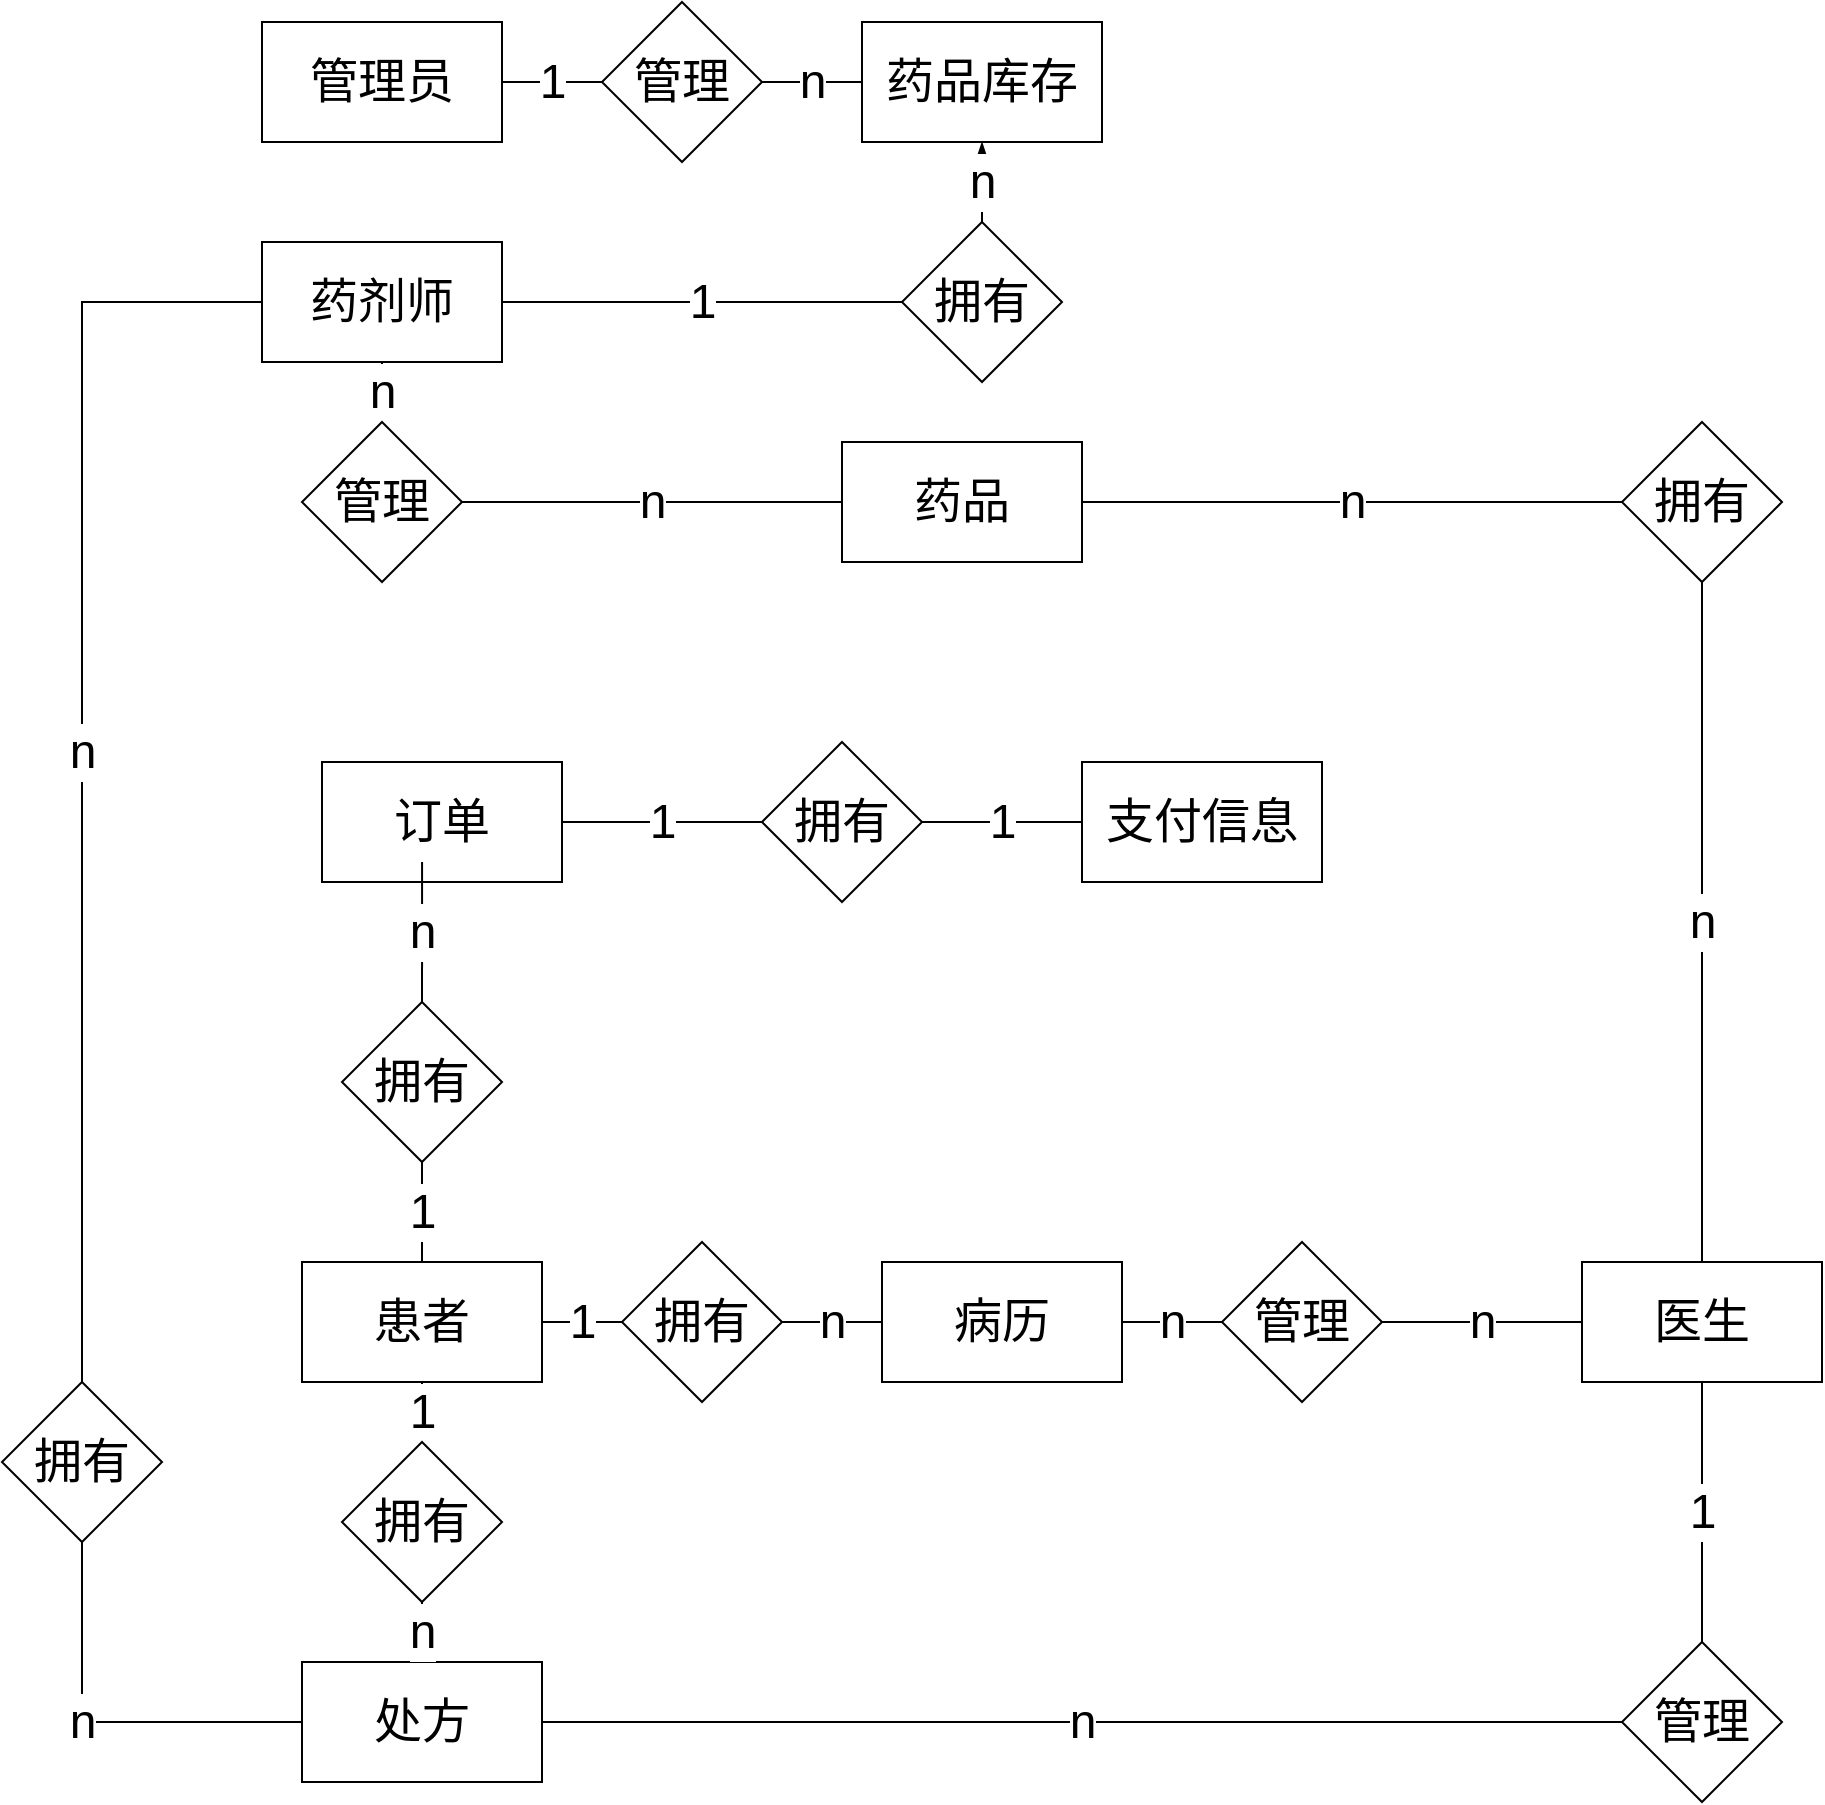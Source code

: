 <mxfile version="17.4.6" type="github" pages="9">
  <diagram id="R2lEEEUBdFMjLlhIrx00" name="Page-1">
    <mxGraphModel dx="2926" dy="1078" grid="1" gridSize="10" guides="1" tooltips="1" connect="1" arrows="1" fold="1" page="1" pageScale="1" pageWidth="850" pageHeight="1100" math="0" shadow="0" extFonts="Permanent Marker^https://fonts.googleapis.com/css?family=Permanent+Marker">
      <root>
        <mxCell id="0" />
        <mxCell id="1" parent="0" />
        <mxCell id="uY7E9bYtpIb9jMVkBMFC-43" value="1" style="edgeStyle=none;rounded=0;orthogonalLoop=1;jettySize=auto;html=1;endArrow=none;endFill=0;fontSize=24;" parent="1" source="uY7E9bYtpIb9jMVkBMFC-13" target="uY7E9bYtpIb9jMVkBMFC-15" edge="1">
          <mxGeometry relative="1" as="geometry" />
        </mxCell>
        <mxCell id="uY7E9bYtpIb9jMVkBMFC-53" value="1" style="edgeStyle=none;rounded=0;orthogonalLoop=1;jettySize=auto;html=1;endArrow=none;endFill=0;fontSize=24;" parent="1" source="uY7E9bYtpIb9jMVkBMFC-13" target="uY7E9bYtpIb9jMVkBMFC-52" edge="1">
          <mxGeometry relative="1" as="geometry" />
        </mxCell>
        <mxCell id="uY7E9bYtpIb9jMVkBMFC-64" value="1" style="edgeStyle=none;rounded=0;orthogonalLoop=1;jettySize=auto;html=1;endArrow=none;endFill=0;fontSize=24;" parent="1" source="uY7E9bYtpIb9jMVkBMFC-13" target="uY7E9bYtpIb9jMVkBMFC-63" edge="1">
          <mxGeometry relative="1" as="geometry" />
        </mxCell>
        <mxCell id="uY7E9bYtpIb9jMVkBMFC-13" value="患者" style="rounded=0;whiteSpace=wrap;html=1;fontSize=24;" parent="1" vertex="1">
          <mxGeometry x="140" y="660" width="120" height="60" as="geometry" />
        </mxCell>
        <mxCell id="uY7E9bYtpIb9jMVkBMFC-46" value="n" style="edgeStyle=none;rounded=0;orthogonalLoop=1;jettySize=auto;html=1;endArrow=none;endFill=0;fontSize=24;" parent="1" source="uY7E9bYtpIb9jMVkBMFC-14" target="uY7E9bYtpIb9jMVkBMFC-18" edge="1">
          <mxGeometry relative="1" as="geometry" />
        </mxCell>
        <mxCell id="uY7E9bYtpIb9jMVkBMFC-14" value="管理" style="rhombus;whiteSpace=wrap;html=1;fontSize=24;" parent="1" vertex="1">
          <mxGeometry x="600" y="650" width="80" height="80" as="geometry" />
        </mxCell>
        <mxCell id="uY7E9bYtpIb9jMVkBMFC-44" value="n" style="edgeStyle=none;rounded=0;orthogonalLoop=1;jettySize=auto;html=1;endArrow=none;endFill=0;fontSize=24;" parent="1" source="uY7E9bYtpIb9jMVkBMFC-15" target="uY7E9bYtpIb9jMVkBMFC-18" edge="1">
          <mxGeometry relative="1" as="geometry" />
        </mxCell>
        <mxCell id="uY7E9bYtpIb9jMVkBMFC-15" value="拥有" style="rhombus;whiteSpace=wrap;html=1;fontSize=24;" parent="1" vertex="1">
          <mxGeometry x="300" y="650" width="80" height="80" as="geometry" />
        </mxCell>
        <mxCell id="uY7E9bYtpIb9jMVkBMFC-45" value="n" style="edgeStyle=none;rounded=0;orthogonalLoop=1;jettySize=auto;html=1;endArrow=none;endFill=0;fontSize=24;" parent="1" source="uY7E9bYtpIb9jMVkBMFC-16" target="uY7E9bYtpIb9jMVkBMFC-14" edge="1">
          <mxGeometry relative="1" as="geometry" />
        </mxCell>
        <mxCell id="uY7E9bYtpIb9jMVkBMFC-50" value="1" style="edgeStyle=none;rounded=0;orthogonalLoop=1;jettySize=auto;html=1;endArrow=none;endFill=0;fontSize=24;" parent="1" source="uY7E9bYtpIb9jMVkBMFC-16" target="uY7E9bYtpIb9jMVkBMFC-49" edge="1">
          <mxGeometry relative="1" as="geometry" />
        </mxCell>
        <mxCell id="uY7E9bYtpIb9jMVkBMFC-69" value="n" style="edgeStyle=none;rounded=0;orthogonalLoop=1;jettySize=auto;html=1;endArrow=none;endFill=0;fontSize=24;" parent="1" source="uY7E9bYtpIb9jMVkBMFC-16" target="uY7E9bYtpIb9jMVkBMFC-37" edge="1">
          <mxGeometry relative="1" as="geometry">
            <mxPoint x="840" y="330" as="targetPoint" />
          </mxGeometry>
        </mxCell>
        <mxCell id="uY7E9bYtpIb9jMVkBMFC-16" value="医生" style="rounded=0;whiteSpace=wrap;html=1;fontSize=24;" parent="1" vertex="1">
          <mxGeometry x="780" y="660" width="120" height="60" as="geometry" />
        </mxCell>
        <mxCell id="uY7E9bYtpIb9jMVkBMFC-35" value="1" style="rounded=0;orthogonalLoop=1;jettySize=auto;html=1;endArrow=none;endFill=0;fontSize=24;" parent="1" source="uY7E9bYtpIb9jMVkBMFC-17" target="uY7E9bYtpIb9jMVkBMFC-34" edge="1">
          <mxGeometry relative="1" as="geometry" />
        </mxCell>
        <mxCell id="uY7E9bYtpIb9jMVkBMFC-41" style="edgeStyle=none;rounded=0;orthogonalLoop=1;jettySize=auto;html=1;endArrow=classicThin;endFill=1;fontSize=24;" parent="1" source="uY7E9bYtpIb9jMVkBMFC-17" edge="1">
          <mxGeometry relative="1" as="geometry">
            <mxPoint x="180" y="210.0" as="targetPoint" />
          </mxGeometry>
        </mxCell>
        <mxCell id="uY7E9bYtpIb9jMVkBMFC-62" value="n" style="edgeStyle=none;rounded=0;orthogonalLoop=1;jettySize=auto;html=1;endArrow=none;endFill=0;fontSize=24;" parent="1" source="uY7E9bYtpIb9jMVkBMFC-17" target="uY7E9bYtpIb9jMVkBMFC-58" edge="1">
          <mxGeometry relative="1" as="geometry">
            <Array as="points">
              <mxPoint x="30" y="180" />
            </Array>
          </mxGeometry>
        </mxCell>
        <mxCell id="uY7E9bYtpIb9jMVkBMFC-70" value="n" style="edgeStyle=none;rounded=0;orthogonalLoop=1;jettySize=auto;html=1;entryX=0.5;entryY=0;entryDx=0;entryDy=0;endArrow=classicThin;endFill=1;fontSize=24;" parent="1" source="uY7E9bYtpIb9jMVkBMFC-17" target="uY7E9bYtpIb9jMVkBMFC-40" edge="1">
          <mxGeometry relative="1" as="geometry" />
        </mxCell>
        <mxCell id="uY7E9bYtpIb9jMVkBMFC-17" value="药剂师" style="rounded=0;whiteSpace=wrap;html=1;fontSize=24;" parent="1" vertex="1">
          <mxGeometry x="120" y="150" width="120" height="60" as="geometry" />
        </mxCell>
        <mxCell id="uY7E9bYtpIb9jMVkBMFC-18" value="病历" style="rounded=0;whiteSpace=wrap;html=1;fontSize=24;" parent="1" vertex="1">
          <mxGeometry x="430" y="660" width="120" height="60" as="geometry" />
        </mxCell>
        <mxCell id="uY7E9bYtpIb9jMVkBMFC-31" value="1" style="rounded=0;orthogonalLoop=1;jettySize=auto;html=1;endArrow=none;endFill=0;fontSize=24;" parent="1" source="uY7E9bYtpIb9jMVkBMFC-19" target="uY7E9bYtpIb9jMVkBMFC-28" edge="1">
          <mxGeometry relative="1" as="geometry" />
        </mxCell>
        <mxCell id="uY7E9bYtpIb9jMVkBMFC-19" value="管理员" style="rounded=0;whiteSpace=wrap;html=1;fontSize=24;" parent="1" vertex="1">
          <mxGeometry x="120" y="40" width="120" height="60" as="geometry" />
        </mxCell>
        <mxCell id="uY7E9bYtpIb9jMVkBMFC-21" value="药品库存" style="rounded=0;whiteSpace=wrap;html=1;fontSize=24;" parent="1" vertex="1">
          <mxGeometry x="420" y="40" width="120" height="60" as="geometry" />
        </mxCell>
        <mxCell id="uY7E9bYtpIb9jMVkBMFC-22" value="药品" style="rounded=0;whiteSpace=wrap;html=1;fontSize=24;" parent="1" vertex="1">
          <mxGeometry x="410" y="250" width="120" height="60" as="geometry" />
        </mxCell>
        <mxCell id="uY7E9bYtpIb9jMVkBMFC-23" value="处方" style="rounded=0;whiteSpace=wrap;html=1;fontSize=24;" parent="1" vertex="1">
          <mxGeometry x="140" y="860" width="120" height="60" as="geometry" />
        </mxCell>
        <mxCell id="uY7E9bYtpIb9jMVkBMFC-24" value="支付信息" style="rounded=0;whiteSpace=wrap;html=1;fontSize=24;" parent="1" vertex="1">
          <mxGeometry x="530" y="410" width="120" height="60" as="geometry" />
        </mxCell>
        <mxCell id="uY7E9bYtpIb9jMVkBMFC-67" value="1" style="edgeStyle=none;rounded=0;orthogonalLoop=1;jettySize=auto;html=1;endArrow=none;endFill=0;fontSize=24;" parent="1" source="uY7E9bYtpIb9jMVkBMFC-25" target="uY7E9bYtpIb9jMVkBMFC-66" edge="1">
          <mxGeometry relative="1" as="geometry" />
        </mxCell>
        <mxCell id="uY7E9bYtpIb9jMVkBMFC-25" value="订单" style="rounded=0;whiteSpace=wrap;html=1;fontSize=24;" parent="1" vertex="1">
          <mxGeometry x="150" y="410" width="120" height="60" as="geometry" />
        </mxCell>
        <mxCell id="uY7E9bYtpIb9jMVkBMFC-33" value="n" style="edgeStyle=none;rounded=0;orthogonalLoop=1;jettySize=auto;html=1;endArrow=none;endFill=0;fontSize=24;" parent="1" source="uY7E9bYtpIb9jMVkBMFC-28" target="uY7E9bYtpIb9jMVkBMFC-21" edge="1">
          <mxGeometry relative="1" as="geometry" />
        </mxCell>
        <mxCell id="uY7E9bYtpIb9jMVkBMFC-28" value="管理" style="rhombus;whiteSpace=wrap;html=1;fontSize=24;" parent="1" vertex="1">
          <mxGeometry x="290" y="30" width="80" height="80" as="geometry" />
        </mxCell>
        <mxCell id="uY7E9bYtpIb9jMVkBMFC-36" value="n" style="edgeStyle=none;rounded=0;orthogonalLoop=1;jettySize=auto;html=1;endArrow=classicThin;endFill=1;fontSize=24;" parent="1" source="uY7E9bYtpIb9jMVkBMFC-34" target="uY7E9bYtpIb9jMVkBMFC-21" edge="1">
          <mxGeometry relative="1" as="geometry" />
        </mxCell>
        <mxCell id="uY7E9bYtpIb9jMVkBMFC-34" value="拥有" style="rhombus;whiteSpace=wrap;html=1;fontSize=24;" parent="1" vertex="1">
          <mxGeometry x="440" y="140" width="80" height="80" as="geometry" />
        </mxCell>
        <mxCell id="uY7E9bYtpIb9jMVkBMFC-38" value="n" style="edgeStyle=none;rounded=0;orthogonalLoop=1;jettySize=auto;html=1;endArrow=none;endFill=0;fontSize=24;" parent="1" source="uY7E9bYtpIb9jMVkBMFC-37" target="uY7E9bYtpIb9jMVkBMFC-22" edge="1">
          <mxGeometry relative="1" as="geometry" />
        </mxCell>
        <mxCell id="uY7E9bYtpIb9jMVkBMFC-37" value="拥有" style="rhombus;whiteSpace=wrap;html=1;fontSize=24;" parent="1" vertex="1">
          <mxGeometry x="800" y="240" width="80" height="80" as="geometry" />
        </mxCell>
        <mxCell id="uY7E9bYtpIb9jMVkBMFC-42" value="n" style="edgeStyle=none;rounded=0;orthogonalLoop=1;jettySize=auto;html=1;endArrow=none;endFill=0;fontSize=24;" parent="1" source="uY7E9bYtpIb9jMVkBMFC-40" target="uY7E9bYtpIb9jMVkBMFC-22" edge="1">
          <mxGeometry relative="1" as="geometry" />
        </mxCell>
        <mxCell id="uY7E9bYtpIb9jMVkBMFC-40" value="管理" style="rhombus;whiteSpace=wrap;html=1;fontSize=24;" parent="1" vertex="1">
          <mxGeometry x="140" y="240" width="80" height="80" as="geometry" />
        </mxCell>
        <mxCell id="uY7E9bYtpIb9jMVkBMFC-51" value="n" style="edgeStyle=none;rounded=0;orthogonalLoop=1;jettySize=auto;html=1;endArrow=none;endFill=0;fontSize=24;" parent="1" source="uY7E9bYtpIb9jMVkBMFC-49" target="uY7E9bYtpIb9jMVkBMFC-23" edge="1">
          <mxGeometry relative="1" as="geometry" />
        </mxCell>
        <mxCell id="uY7E9bYtpIb9jMVkBMFC-49" value="管理" style="rhombus;whiteSpace=wrap;html=1;fontSize=24;" parent="1" vertex="1">
          <mxGeometry x="800" y="850" width="80" height="80" as="geometry" />
        </mxCell>
        <mxCell id="uY7E9bYtpIb9jMVkBMFC-54" value="n" style="edgeStyle=none;rounded=0;orthogonalLoop=1;jettySize=auto;html=1;endArrow=none;endFill=0;fontSize=24;" parent="1" source="uY7E9bYtpIb9jMVkBMFC-52" target="uY7E9bYtpIb9jMVkBMFC-23" edge="1">
          <mxGeometry relative="1" as="geometry" />
        </mxCell>
        <mxCell id="uY7E9bYtpIb9jMVkBMFC-52" value="拥有" style="rhombus;whiteSpace=wrap;html=1;fontSize=24;" parent="1" vertex="1">
          <mxGeometry x="160" y="750" width="80" height="80" as="geometry" />
        </mxCell>
        <mxCell id="uY7E9bYtpIb9jMVkBMFC-60" value="n" style="edgeStyle=none;rounded=0;orthogonalLoop=1;jettySize=auto;html=1;endArrow=none;endFill=0;fontSize=24;" parent="1" target="uY7E9bYtpIb9jMVkBMFC-23" edge="1">
          <mxGeometry relative="1" as="geometry">
            <mxPoint x="30" y="780" as="sourcePoint" />
            <Array as="points">
              <mxPoint x="30" y="890" />
            </Array>
          </mxGeometry>
        </mxCell>
        <mxCell id="uY7E9bYtpIb9jMVkBMFC-58" value="拥有" style="rhombus;whiteSpace=wrap;html=1;fontSize=24;" parent="1" vertex="1">
          <mxGeometry x="-10" y="720" width="80" height="80" as="geometry" />
        </mxCell>
        <mxCell id="uY7E9bYtpIb9jMVkBMFC-65" value="n" style="edgeStyle=none;rounded=0;orthogonalLoop=1;jettySize=auto;html=1;entryX=0.417;entryY=0.833;entryDx=0;entryDy=0;entryPerimeter=0;endArrow=none;endFill=0;fontSize=24;" parent="1" source="uY7E9bYtpIb9jMVkBMFC-63" target="uY7E9bYtpIb9jMVkBMFC-25" edge="1">
          <mxGeometry relative="1" as="geometry" />
        </mxCell>
        <mxCell id="uY7E9bYtpIb9jMVkBMFC-63" value="拥有" style="rhombus;whiteSpace=wrap;html=1;fontSize=24;" parent="1" vertex="1">
          <mxGeometry x="160" y="530" width="80" height="80" as="geometry" />
        </mxCell>
        <mxCell id="uY7E9bYtpIb9jMVkBMFC-68" value="1" style="edgeStyle=none;rounded=0;orthogonalLoop=1;jettySize=auto;html=1;entryX=0;entryY=0.5;entryDx=0;entryDy=0;endArrow=none;endFill=0;fontSize=24;" parent="1" source="uY7E9bYtpIb9jMVkBMFC-66" target="uY7E9bYtpIb9jMVkBMFC-24" edge="1">
          <mxGeometry relative="1" as="geometry" />
        </mxCell>
        <mxCell id="uY7E9bYtpIb9jMVkBMFC-66" value="拥有" style="rhombus;whiteSpace=wrap;html=1;fontSize=24;" parent="1" vertex="1">
          <mxGeometry x="370" y="400" width="80" height="80" as="geometry" />
        </mxCell>
      </root>
    </mxGraphModel>
  </diagram>
  <diagram id="TorP0n3NIhQpavDxAfDY" name="第 2 页">
    <mxGraphModel dx="1038" dy="539" grid="1" gridSize="10" guides="1" tooltips="1" connect="1" arrows="1" fold="1" page="1" pageScale="1" pageWidth="827" pageHeight="1169" math="0" shadow="0">
      <root>
        <mxCell id="0" />
        <mxCell id="1" parent="0" />
        <mxCell id="TuiO1ikeX9fcjSL5zNRr-13" style="orthogonalLoop=1;jettySize=auto;html=1;fontFamily=Helvetica;fontSize=21;fontColor=default;endArrow=none;endFill=0;rounded=0;" parent="1" source="TuiO1ikeX9fcjSL5zNRr-1" target="TuiO1ikeX9fcjSL5zNRr-9" edge="1">
          <mxGeometry relative="1" as="geometry" />
        </mxCell>
        <mxCell id="TuiO1ikeX9fcjSL5zNRr-14" style="orthogonalLoop=1;jettySize=auto;html=1;fontFamily=Helvetica;fontSize=21;fontColor=default;endArrow=none;endFill=0;rounded=0;" parent="1" source="TuiO1ikeX9fcjSL5zNRr-1" target="TuiO1ikeX9fcjSL5zNRr-8" edge="1">
          <mxGeometry relative="1" as="geometry" />
        </mxCell>
        <mxCell id="TuiO1ikeX9fcjSL5zNRr-15" style="orthogonalLoop=1;jettySize=auto;html=1;fontFamily=Helvetica;fontSize=21;fontColor=default;endArrow=none;endFill=0;rounded=0;" parent="1" target="TuiO1ikeX9fcjSL5zNRr-7" edge="1" source="TuiO1ikeX9fcjSL5zNRr-1">
          <mxGeometry relative="1" as="geometry">
            <mxPoint x="510" y="350" as="sourcePoint" />
          </mxGeometry>
        </mxCell>
        <mxCell id="TuiO1ikeX9fcjSL5zNRr-16" style="orthogonalLoop=1;jettySize=auto;html=1;fontFamily=Helvetica;fontSize=21;fontColor=default;endArrow=none;endFill=0;rounded=0;" parent="1" source="TuiO1ikeX9fcjSL5zNRr-1" target="TuiO1ikeX9fcjSL5zNRr-6" edge="1">
          <mxGeometry relative="1" as="geometry" />
        </mxCell>
        <mxCell id="TuiO1ikeX9fcjSL5zNRr-17" style="orthogonalLoop=1;jettySize=auto;html=1;fontFamily=Helvetica;fontSize=21;fontColor=default;endArrow=none;endFill=0;rounded=0;" parent="1" source="TuiO1ikeX9fcjSL5zNRr-1" target="TuiO1ikeX9fcjSL5zNRr-5" edge="1">
          <mxGeometry relative="1" as="geometry" />
        </mxCell>
        <mxCell id="TuiO1ikeX9fcjSL5zNRr-18" style="orthogonalLoop=1;jettySize=auto;html=1;fontFamily=Helvetica;fontSize=21;fontColor=default;endArrow=none;endFill=0;rounded=0;" parent="1" source="TuiO1ikeX9fcjSL5zNRr-1" target="TuiO1ikeX9fcjSL5zNRr-4" edge="1">
          <mxGeometry relative="1" as="geometry" />
        </mxCell>
        <mxCell id="TuiO1ikeX9fcjSL5zNRr-19" style="orthogonalLoop=1;jettySize=auto;html=1;fontFamily=Helvetica;fontSize=21;fontColor=default;endArrow=none;endFill=0;rounded=0;" parent="1" source="TuiO1ikeX9fcjSL5zNRr-1" target="TuiO1ikeX9fcjSL5zNRr-2" edge="1">
          <mxGeometry relative="1" as="geometry" />
        </mxCell>
        <mxCell id="TuiO1ikeX9fcjSL5zNRr-20" style="orthogonalLoop=1;jettySize=auto;html=1;fontFamily=Helvetica;fontSize=21;fontColor=default;endArrow=none;endFill=0;rounded=0;" parent="1" source="TuiO1ikeX9fcjSL5zNRr-1" target="TuiO1ikeX9fcjSL5zNRr-3" edge="1">
          <mxGeometry relative="1" as="geometry" />
        </mxCell>
        <mxCell id="TuiO1ikeX9fcjSL5zNRr-1" value="患者" style="rounded=1;whiteSpace=wrap;html=1;fontSize=21;labelBackgroundColor=default;endArrow=none;endFill=0;" parent="1" vertex="1">
          <mxGeometry x="360" y="220" width="170" height="100" as="geometry" />
        </mxCell>
        <mxCell id="TuiO1ikeX9fcjSL5zNRr-2" value="&lt;font style=&quot;font-size: 21px;&quot;&gt;id&lt;/font&gt;" style="ellipse;whiteSpace=wrap;html=1;fontSize=21;labelBackgroundColor=default;endArrow=none;rounded=1;endFill=0;" parent="1" vertex="1">
          <mxGeometry x="350" y="70" width="120" height="80" as="geometry" />
        </mxCell>
        <mxCell id="TuiO1ikeX9fcjSL5zNRr-3" value="姓名" style="ellipse;whiteSpace=wrap;html=1;fontSize=21;labelBackgroundColor=default;endArrow=none;rounded=1;endFill=0;" parent="1" vertex="1">
          <mxGeometry x="210" y="110" width="120" height="80" as="geometry" />
        </mxCell>
        <mxCell id="TuiO1ikeX9fcjSL5zNRr-4" value="生日" style="ellipse;whiteSpace=wrap;html=1;fontSize=21;labelBackgroundColor=default;endArrow=none;rounded=1;endFill=0;" parent="1" vertex="1">
          <mxGeometry x="160" y="210" width="120" height="80" as="geometry" />
        </mxCell>
        <mxCell id="TuiO1ikeX9fcjSL5zNRr-5" value="身份证号" style="ellipse;whiteSpace=wrap;html=1;fontSize=21;labelBackgroundColor=default;endArrow=none;rounded=1;endFill=0;" parent="1" vertex="1">
          <mxGeometry x="180" y="310" width="120" height="80" as="geometry" />
        </mxCell>
        <mxCell id="TuiO1ikeX9fcjSL5zNRr-6" value="职业" style="ellipse;whiteSpace=wrap;html=1;fontSize=21;labelBackgroundColor=default;endArrow=none;rounded=1;endFill=0;" parent="1" vertex="1">
          <mxGeometry x="310" y="380" width="120" height="80" as="geometry" />
        </mxCell>
        <mxCell id="TuiO1ikeX9fcjSL5zNRr-7" value="电话" style="ellipse;whiteSpace=wrap;html=1;fontSize=21;labelBackgroundColor=default;endArrow=none;rounded=1;endFill=0;" parent="1" vertex="1">
          <mxGeometry x="490" y="370" width="120" height="80" as="geometry" />
        </mxCell>
        <mxCell id="TuiO1ikeX9fcjSL5zNRr-8" value="性别" style="ellipse;whiteSpace=wrap;html=1;fontSize=21;labelBackgroundColor=default;endArrow=none;rounded=1;endFill=0;" parent="1" vertex="1">
          <mxGeometry x="580" y="270" width="120" height="80" as="geometry" />
        </mxCell>
        <mxCell id="TuiO1ikeX9fcjSL5zNRr-9" value="年龄" style="ellipse;whiteSpace=wrap;html=1;fontSize=21;" parent="1" vertex="1">
          <mxGeometry x="580" y="160" width="120" height="80" as="geometry" />
        </mxCell>
        <mxCell id="TuiO1ikeX9fcjSL5zNRr-10" value="工作单位" style="ellipse;whiteSpace=wrap;html=1;fontSize=21;labelBackgroundColor=default;endArrow=none;rounded=1;endFill=0;" parent="1" vertex="1">
          <mxGeometry x="480" y="70" width="120" height="80" as="geometry" />
        </mxCell>
        <mxCell id="5BvkhjFjZKXJKKaeE2xH-2" style="orthogonalLoop=1;jettySize=auto;html=1;fontFamily=Helvetica;fontSize=21;fontColor=default;endArrow=none;endFill=0;rounded=0;" parent="1" source="TuiO1ikeX9fcjSL5zNRr-1" target="TuiO1ikeX9fcjSL5zNRr-10" edge="1">
          <mxGeometry relative="1" as="geometry">
            <mxPoint x="420" y="260" as="sourcePoint" />
            <mxPoint x="364" y="160" as="targetPoint" />
          </mxGeometry>
        </mxCell>
      </root>
    </mxGraphModel>
  </diagram>
  <diagram id="hadG1VR05ZEIkQp3sjcM" name="第 3 页">
    <mxGraphModel dx="1038" dy="539" grid="1" gridSize="10" guides="1" tooltips="1" connect="1" arrows="1" fold="1" page="1" pageScale="1" pageWidth="827" pageHeight="1169" math="0" shadow="0">
      <root>
        <mxCell id="0" />
        <mxCell id="1" parent="0" />
        <mxCell id="MOh-h57dz2v4LBhrLHe_-13" style="rounded=0;orthogonalLoop=1;jettySize=auto;html=1;fontFamily=Helvetica;fontSize=21;fontColor=default;endArrow=none;endFill=0;" parent="1" source="MOh-h57dz2v4LBhrLHe_-1" target="MOh-h57dz2v4LBhrLHe_-10" edge="1">
          <mxGeometry relative="1" as="geometry" />
        </mxCell>
        <mxCell id="MOh-h57dz2v4LBhrLHe_-14" style="rounded=0;orthogonalLoop=1;jettySize=auto;html=1;fontFamily=Helvetica;fontSize=21;fontColor=default;endArrow=none;endFill=0;" parent="1" source="MOh-h57dz2v4LBhrLHe_-1" target="MOh-h57dz2v4LBhrLHe_-9" edge="1">
          <mxGeometry relative="1" as="geometry" />
        </mxCell>
        <mxCell id="MOh-h57dz2v4LBhrLHe_-15" style="rounded=0;orthogonalLoop=1;jettySize=auto;html=1;fontFamily=Helvetica;fontSize=21;fontColor=default;endArrow=none;endFill=0;" parent="1" source="MOh-h57dz2v4LBhrLHe_-1" target="MOh-h57dz2v4LBhrLHe_-8" edge="1">
          <mxGeometry relative="1" as="geometry" />
        </mxCell>
        <mxCell id="MOh-h57dz2v4LBhrLHe_-16" style="rounded=0;orthogonalLoop=1;jettySize=auto;html=1;fontFamily=Helvetica;fontSize=21;fontColor=default;endArrow=none;endFill=0;" parent="1" source="MOh-h57dz2v4LBhrLHe_-1" target="MOh-h57dz2v4LBhrLHe_-7" edge="1">
          <mxGeometry relative="1" as="geometry" />
        </mxCell>
        <mxCell id="MOh-h57dz2v4LBhrLHe_-17" style="rounded=0;orthogonalLoop=1;jettySize=auto;html=1;fontFamily=Helvetica;fontSize=21;fontColor=default;endArrow=none;endFill=0;" parent="1" source="MOh-h57dz2v4LBhrLHe_-1" target="MOh-h57dz2v4LBhrLHe_-6" edge="1">
          <mxGeometry relative="1" as="geometry" />
        </mxCell>
        <mxCell id="MOh-h57dz2v4LBhrLHe_-18" style="rounded=0;orthogonalLoop=1;jettySize=auto;html=1;fontFamily=Helvetica;fontSize=21;fontColor=default;endArrow=none;endFill=0;" parent="1" source="MOh-h57dz2v4LBhrLHe_-1" target="MOh-h57dz2v4LBhrLHe_-5" edge="1">
          <mxGeometry relative="1" as="geometry" />
        </mxCell>
        <mxCell id="MOh-h57dz2v4LBhrLHe_-19" style="rounded=0;orthogonalLoop=1;jettySize=auto;html=1;fontFamily=Helvetica;fontSize=21;fontColor=default;endArrow=none;endFill=0;" parent="1" source="MOh-h57dz2v4LBhrLHe_-1" target="MOh-h57dz2v4LBhrLHe_-4" edge="1">
          <mxGeometry relative="1" as="geometry" />
        </mxCell>
        <mxCell id="MOh-h57dz2v4LBhrLHe_-20" style="rounded=0;orthogonalLoop=1;jettySize=auto;html=1;fontFamily=Helvetica;fontSize=21;fontColor=default;endArrow=none;endFill=0;" parent="1" source="MOh-h57dz2v4LBhrLHe_-1" target="MOh-h57dz2v4LBhrLHe_-3" edge="1">
          <mxGeometry relative="1" as="geometry" />
        </mxCell>
        <mxCell id="MOh-h57dz2v4LBhrLHe_-21" style="rounded=0;orthogonalLoop=1;jettySize=auto;html=1;fontFamily=Helvetica;fontSize=21;fontColor=default;endArrow=none;endFill=0;" parent="1" source="MOh-h57dz2v4LBhrLHe_-1" target="MOh-h57dz2v4LBhrLHe_-2" edge="1">
          <mxGeometry relative="1" as="geometry" />
        </mxCell>
        <mxCell id="MOh-h57dz2v4LBhrLHe_-1" value="医生" style="rounded=0;whiteSpace=wrap;html=1;fontFamily=Helvetica;fontSize=21;fontColor=default;strokeColor=default;fillColor=default;" parent="1" vertex="1">
          <mxGeometry x="370" y="210" width="120" height="60" as="geometry" />
        </mxCell>
        <mxCell id="MOh-h57dz2v4LBhrLHe_-2" value="职位" style="ellipse;whiteSpace=wrap;html=1;fontFamily=Helvetica;fontSize=21;fontColor=default;strokeColor=default;fillColor=default;" parent="1" vertex="1">
          <mxGeometry x="180" y="157" width="120" height="80" as="geometry" />
        </mxCell>
        <mxCell id="MOh-h57dz2v4LBhrLHe_-3" value="性别" style="ellipse;whiteSpace=wrap;html=1;fontFamily=Helvetica;fontSize=21;fontColor=default;strokeColor=default;fillColor=default;" parent="1" vertex="1">
          <mxGeometry x="180" y="256" width="120" height="80" as="geometry" />
        </mxCell>
        <mxCell id="MOh-h57dz2v4LBhrLHe_-4" value="电话" style="ellipse;whiteSpace=wrap;html=1;fontFamily=Helvetica;fontSize=21;fontColor=default;strokeColor=default;fillColor=default;" parent="1" vertex="1">
          <mxGeometry x="430" y="350" width="120" height="80" as="geometry" />
        </mxCell>
        <mxCell id="MOh-h57dz2v4LBhrLHe_-5" value="年龄" style="ellipse;whiteSpace=wrap;html=1;fontFamily=Helvetica;fontSize=21;fontColor=default;strokeColor=default;fillColor=default;" parent="1" vertex="1">
          <mxGeometry x="280" y="336" width="120" height="80" as="geometry" />
        </mxCell>
        <mxCell id="MOh-h57dz2v4LBhrLHe_-6" value="工号" style="ellipse;whiteSpace=wrap;html=1;fontFamily=Helvetica;fontSize=21;fontColor=default;strokeColor=default;fillColor=default;" parent="1" vertex="1">
          <mxGeometry x="560" y="310" width="120" height="80" as="geometry" />
        </mxCell>
        <mxCell id="MOh-h57dz2v4LBhrLHe_-7" value="科室" style="ellipse;whiteSpace=wrap;html=1;fontFamily=Helvetica;fontSize=21;fontColor=default;strokeColor=default;fillColor=default;" parent="1" vertex="1">
          <mxGeometry x="560" y="211" width="120" height="80" as="geometry" />
        </mxCell>
        <mxCell id="MOh-h57dz2v4LBhrLHe_-8" value="生日" style="ellipse;whiteSpace=wrap;html=1;fontFamily=Helvetica;fontSize=21;fontColor=default;strokeColor=default;fillColor=default;" parent="1" vertex="1">
          <mxGeometry x="560" y="110" width="120" height="80" as="geometry" />
        </mxCell>
        <mxCell id="MOh-h57dz2v4LBhrLHe_-9" value="姓名" style="ellipse;whiteSpace=wrap;html=1;fontFamily=Helvetica;fontSize=21;fontColor=default;strokeColor=default;fillColor=default;" parent="1" vertex="1">
          <mxGeometry x="420" y="40" width="120" height="80" as="geometry" />
        </mxCell>
        <mxCell id="MOh-h57dz2v4LBhrLHe_-10" value="id" style="ellipse;whiteSpace=wrap;html=1;fontFamily=Helvetica;fontSize=21;fontColor=default;strokeColor=default;fillColor=default;" parent="1" vertex="1">
          <mxGeometry x="240" y="60" width="120" height="80" as="geometry" />
        </mxCell>
      </root>
    </mxGraphModel>
  </diagram>
  <diagram id="EjU5wLAt_PmvkanEHdvI" name="第 4 页">
    <mxGraphModel dx="1038" dy="1708" grid="1" gridSize="10" guides="1" tooltips="1" connect="1" arrows="1" fold="1" page="1" pageScale="1" pageWidth="827" pageHeight="1169" math="0" shadow="0">
      <root>
        <mxCell id="0" />
        <mxCell id="1" parent="0" />
        <mxCell id="fShTHMHh3q05o33s3Hun-1" value="性别" style="ellipse;whiteSpace=wrap;html=1;fontFamily=Helvetica;fontSize=21;fontColor=default;strokeColor=default;fillColor=default;" parent="1" vertex="1">
          <mxGeometry x="260" y="150" width="120" height="80" as="geometry" />
        </mxCell>
        <mxCell id="xugOmylKjbmE6fKXPhT9-10" style="rounded=0;orthogonalLoop=1;jettySize=auto;html=1;fontFamily=Helvetica;fontSize=21;fontColor=default;endArrow=none;endFill=0;" parent="1" source="fShTHMHh3q05o33s3Hun-2" target="xugOmylKjbmE6fKXPhT9-3" edge="1">
          <mxGeometry relative="1" as="geometry" />
        </mxCell>
        <mxCell id="xugOmylKjbmE6fKXPhT9-11" style="rounded=0;orthogonalLoop=1;jettySize=auto;html=1;fontFamily=Helvetica;fontSize=21;fontColor=default;endArrow=none;endFill=0;" parent="1" source="fShTHMHh3q05o33s3Hun-2" target="xugOmylKjbmE6fKXPhT9-7" edge="1">
          <mxGeometry relative="1" as="geometry" />
        </mxCell>
        <mxCell id="xugOmylKjbmE6fKXPhT9-12" style="rounded=0;orthogonalLoop=1;jettySize=auto;html=1;fontFamily=Helvetica;fontSize=21;fontColor=default;endArrow=none;endFill=0;" parent="1" source="fShTHMHh3q05o33s3Hun-2" target="xugOmylKjbmE6fKXPhT9-9" edge="1">
          <mxGeometry relative="1" as="geometry" />
        </mxCell>
        <mxCell id="xugOmylKjbmE6fKXPhT9-13" style="rounded=0;orthogonalLoop=1;jettySize=auto;html=1;fontFamily=Helvetica;fontSize=21;fontColor=default;endArrow=none;endFill=0;" parent="1" source="fShTHMHh3q05o33s3Hun-2" target="xugOmylKjbmE6fKXPhT9-4" edge="1">
          <mxGeometry relative="1" as="geometry" />
        </mxCell>
        <mxCell id="xugOmylKjbmE6fKXPhT9-14" style="rounded=0;orthogonalLoop=1;jettySize=auto;html=1;fontFamily=Helvetica;fontSize=21;fontColor=default;endArrow=none;endFill=0;" parent="1" source="fShTHMHh3q05o33s3Hun-2" target="xugOmylKjbmE6fKXPhT9-5" edge="1">
          <mxGeometry relative="1" as="geometry" />
        </mxCell>
        <mxCell id="xugOmylKjbmE6fKXPhT9-15" style="rounded=0;orthogonalLoop=1;jettySize=auto;html=1;fontFamily=Helvetica;fontSize=21;fontColor=default;endArrow=none;endFill=0;" parent="1" source="fShTHMHh3q05o33s3Hun-2" target="xugOmylKjbmE6fKXPhT9-6" edge="1">
          <mxGeometry relative="1" as="geometry" />
        </mxCell>
        <mxCell id="xugOmylKjbmE6fKXPhT9-16" style="rounded=0;orthogonalLoop=1;jettySize=auto;html=1;fontFamily=Helvetica;fontSize=21;fontColor=default;endArrow=none;endFill=0;" parent="1" source="fShTHMHh3q05o33s3Hun-2" target="fShTHMHh3q05o33s3Hun-1" edge="1">
          <mxGeometry relative="1" as="geometry" />
        </mxCell>
        <mxCell id="xugOmylKjbmE6fKXPhT9-17" style="rounded=0;orthogonalLoop=1;jettySize=auto;html=1;fontFamily=Helvetica;fontSize=21;fontColor=default;endArrow=none;endFill=0;" parent="1" source="fShTHMHh3q05o33s3Hun-2" target="xugOmylKjbmE6fKXPhT9-1" edge="1">
          <mxGeometry relative="1" as="geometry" />
        </mxCell>
        <mxCell id="xugOmylKjbmE6fKXPhT9-18" style="rounded=0;orthogonalLoop=1;jettySize=auto;html=1;fontFamily=Helvetica;fontSize=21;fontColor=default;endArrow=none;endFill=0;" parent="1" source="fShTHMHh3q05o33s3Hun-2" target="xugOmylKjbmE6fKXPhT9-2" edge="1">
          <mxGeometry relative="1" as="geometry" />
        </mxCell>
        <mxCell id="xugOmylKjbmE6fKXPhT9-19" style="rounded=0;orthogonalLoop=1;jettySize=auto;html=1;fontFamily=Helvetica;fontSize=21;fontColor=default;endArrow=none;endFill=0;" parent="1" source="fShTHMHh3q05o33s3Hun-2" target="xugOmylKjbmE6fKXPhT9-8" edge="1">
          <mxGeometry relative="1" as="geometry" />
        </mxCell>
        <mxCell id="fShTHMHh3q05o33s3Hun-2" value="药剂师" style="rounded=0;whiteSpace=wrap;html=1;fontFamily=Helvetica;fontSize=21;fontColor=default;strokeColor=default;fillColor=default;" parent="1" vertex="1">
          <mxGeometry x="460" y="160" width="150" height="90" as="geometry" />
        </mxCell>
        <mxCell id="xugOmylKjbmE6fKXPhT9-1" value="职位" style="ellipse;whiteSpace=wrap;html=1;fontFamily=Helvetica;fontSize=21;fontColor=default;strokeColor=default;fillColor=default;" parent="1" vertex="1">
          <mxGeometry x="290" y="60" width="120" height="80" as="geometry" />
        </mxCell>
        <mxCell id="xugOmylKjbmE6fKXPhT9-2" value="id" style="ellipse;whiteSpace=wrap;html=1;fontFamily=Helvetica;fontSize=21;fontColor=default;strokeColor=default;fillColor=default;" parent="1" vertex="1">
          <mxGeometry x="390" width="120" height="80" as="geometry" />
        </mxCell>
        <mxCell id="xugOmylKjbmE6fKXPhT9-3" value="生日" style="ellipse;whiteSpace=wrap;html=1;fontFamily=Helvetica;fontSize=21;fontColor=default;strokeColor=default;fillColor=default;" parent="1" vertex="1">
          <mxGeometry x="650" y="55" width="120" height="90" as="geometry" />
        </mxCell>
        <mxCell id="xugOmylKjbmE6fKXPhT9-4" value="工号" style="ellipse;whiteSpace=wrap;html=1;fontFamily=Helvetica;fontSize=21;fontColor=default;strokeColor=default;fillColor=default;" parent="1" vertex="1">
          <mxGeometry x="680" y="170" width="120" height="80" as="geometry" />
        </mxCell>
        <mxCell id="xugOmylKjbmE6fKXPhT9-5" value="年龄" style="ellipse;whiteSpace=wrap;html=1;fontFamily=Helvetica;fontSize=21;fontColor=default;strokeColor=default;fillColor=default;" parent="1" vertex="1">
          <mxGeometry x="414" y="310" width="120" height="80" as="geometry" />
        </mxCell>
        <mxCell id="xugOmylKjbmE6fKXPhT9-6" value="电话" style="ellipse;whiteSpace=wrap;html=1;fontFamily=Helvetica;fontSize=21;fontColor=default;strokeColor=default;fillColor=default;" parent="1" vertex="1">
          <mxGeometry x="294" y="250" width="120" height="80" as="geometry" />
        </mxCell>
        <mxCell id="xugOmylKjbmE6fKXPhT9-7" value="部门" style="ellipse;whiteSpace=wrap;html=1;fontFamily=Helvetica;fontSize=21;fontColor=default;strokeColor=default;fillColor=default;" parent="1" vertex="1">
          <mxGeometry x="660" y="260" width="120" height="80" as="geometry" />
        </mxCell>
        <mxCell id="xugOmylKjbmE6fKXPhT9-8" value="姓名" style="ellipse;whiteSpace=wrap;html=1;fontFamily=Helvetica;fontSize=21;fontColor=default;strokeColor=default;fillColor=default;" parent="1" vertex="1">
          <mxGeometry x="520" y="-10" width="120" height="80" as="geometry" />
        </mxCell>
        <mxCell id="xugOmylKjbmE6fKXPhT9-9" value="药房" style="ellipse;whiteSpace=wrap;html=1;fontFamily=Helvetica;fontSize=21;fontColor=default;strokeColor=default;fillColor=default;" parent="1" vertex="1">
          <mxGeometry x="560" y="320" width="120" height="80" as="geometry" />
        </mxCell>
      </root>
    </mxGraphModel>
  </diagram>
  <diagram id="5AL79XXUuiRDooMFETkq" name="第 5 页">
    <mxGraphModel dx="1038" dy="539" grid="1" gridSize="10" guides="1" tooltips="1" connect="1" arrows="1" fold="1" page="1" pageScale="1" pageWidth="827" pageHeight="1169" math="0" shadow="0">
      <root>
        <mxCell id="0" />
        <mxCell id="1" parent="0" />
        <mxCell id="seS2Xyz4ps5QHjlllG9V-1" value="是否处方" style="ellipse;whiteSpace=wrap;html=1;fontFamily=Helvetica;fontSize=21;fontColor=default;strokeColor=default;fillColor=default;" parent="1" vertex="1">
          <mxGeometry x="250" y="140" width="120" height="80" as="geometry" />
        </mxCell>
        <mxCell id="seS2Xyz4ps5QHjlllG9V-10" style="rounded=0;orthogonalLoop=1;jettySize=auto;html=1;fontFamily=Helvetica;fontSize=21;fontColor=default;endArrow=none;endFill=0;" parent="1" target="seS2Xyz4ps5QHjlllG9V-5" edge="1">
          <mxGeometry relative="1" as="geometry">
            <mxPoint x="470" y="272.5" as="sourcePoint" />
          </mxGeometry>
        </mxCell>
        <mxCell id="seS2Xyz4ps5QHjlllG9V-11" style="rounded=0;orthogonalLoop=1;jettySize=auto;html=1;fontFamily=Helvetica;fontSize=21;fontColor=default;endArrow=none;endFill=0;" parent="1" target="seS2Xyz4ps5QHjlllG9V-6" edge="1">
          <mxGeometry relative="1" as="geometry">
            <mxPoint x="470" y="297.5" as="sourcePoint" />
          </mxGeometry>
        </mxCell>
        <mxCell id="seS2Xyz4ps5QHjlllG9V-12" style="rounded=0;orthogonalLoop=1;jettySize=auto;html=1;fontFamily=Helvetica;fontSize=21;fontColor=default;endArrow=none;endFill=0;" parent="1" source="seS2Xyz4ps5QHjlllG9V-2" target="seS2Xyz4ps5QHjlllG9V-7" edge="1">
          <mxGeometry relative="1" as="geometry" />
        </mxCell>
        <mxCell id="seS2Xyz4ps5QHjlllG9V-13" style="rounded=0;orthogonalLoop=1;jettySize=auto;html=1;fontFamily=Helvetica;fontSize=21;fontColor=default;endArrow=none;endFill=0;" parent="1" source="seS2Xyz4ps5QHjlllG9V-2" target="seS2Xyz4ps5QHjlllG9V-8" edge="1">
          <mxGeometry relative="1" as="geometry" />
        </mxCell>
        <mxCell id="seS2Xyz4ps5QHjlllG9V-14" style="rounded=0;orthogonalLoop=1;jettySize=auto;html=1;fontFamily=Helvetica;fontSize=21;fontColor=default;endArrow=none;endFill=0;" parent="1" source="seS2Xyz4ps5QHjlllG9V-2" target="seS2Xyz4ps5QHjlllG9V-9" edge="1">
          <mxGeometry relative="1" as="geometry" />
        </mxCell>
        <mxCell id="seS2Xyz4ps5QHjlllG9V-15" style="rounded=0;orthogonalLoop=1;jettySize=auto;html=1;fontFamily=Helvetica;fontSize=21;fontColor=default;endArrow=none;endFill=0;" parent="1" source="seS2Xyz4ps5QHjlllG9V-2" target="seS2Xyz4ps5QHjlllG9V-4" edge="1">
          <mxGeometry relative="1" as="geometry" />
        </mxCell>
        <mxCell id="seS2Xyz4ps5QHjlllG9V-16" style="rounded=0;orthogonalLoop=1;jettySize=auto;html=1;fontFamily=Helvetica;fontSize=21;fontColor=default;endArrow=none;endFill=0;" parent="1" source="seS2Xyz4ps5QHjlllG9V-2" target="seS2Xyz4ps5QHjlllG9V-1" edge="1">
          <mxGeometry relative="1" as="geometry" />
        </mxCell>
        <mxCell id="seS2Xyz4ps5QHjlllG9V-2" value="药品" style="rounded=0;whiteSpace=wrap;html=1;fontFamily=Helvetica;fontSize=21;fontColor=default;strokeColor=default;fillColor=default;" parent="1" vertex="1">
          <mxGeometry x="390" y="250" width="120" height="60" as="geometry" />
        </mxCell>
        <mxCell id="seS2Xyz4ps5QHjlllG9V-4" value="id" style="ellipse;whiteSpace=wrap;html=1;fontFamily=Helvetica;fontSize=21;fontColor=default;strokeColor=default;fillColor=default;" parent="1" vertex="1">
          <mxGeometry x="414" y="110" width="120" height="80" as="geometry" />
        </mxCell>
        <mxCell id="seS2Xyz4ps5QHjlllG9V-5" value="药名" style="ellipse;whiteSpace=wrap;html=1;fontFamily=Helvetica;fontSize=21;fontColor=default;strokeColor=default;fillColor=default;" parent="1" vertex="1">
          <mxGeometry x="540" y="180" width="120" height="80" as="geometry" />
        </mxCell>
        <mxCell id="seS2Xyz4ps5QHjlllG9V-6" value="生产日期" style="ellipse;whiteSpace=wrap;html=1;fontFamily=Helvetica;fontSize=21;fontColor=default;strokeColor=default;fillColor=default;" parent="1" vertex="1">
          <mxGeometry x="540" y="280" width="120" height="80" as="geometry" />
        </mxCell>
        <mxCell id="seS2Xyz4ps5QHjlllG9V-7" value="到期时间" style="ellipse;whiteSpace=wrap;html=1;fontFamily=Helvetica;fontSize=21;fontColor=default;strokeColor=default;fillColor=default;" parent="1" vertex="1">
          <mxGeometry x="450" y="360" width="120" height="80" as="geometry" />
        </mxCell>
        <mxCell id="seS2Xyz4ps5QHjlllG9V-8" value="生产厂家" style="ellipse;whiteSpace=wrap;html=1;fontFamily=Helvetica;fontSize=21;fontColor=default;strokeColor=default;fillColor=default;" parent="1" vertex="1">
          <mxGeometry x="280" y="340" width="120" height="80" as="geometry" />
        </mxCell>
        <mxCell id="seS2Xyz4ps5QHjlllG9V-9" value="类型" style="ellipse;whiteSpace=wrap;html=1;fontFamily=Helvetica;fontSize=21;fontColor=default;strokeColor=default;fillColor=default;" parent="1" vertex="1">
          <mxGeometry x="200" y="250" width="120" height="80" as="geometry" />
        </mxCell>
      </root>
    </mxGraphModel>
  </diagram>
  <diagram id="W_eAgEtZ3-o08rYx8USS" name="第 6 页">
    <mxGraphModel dx="1038" dy="539" grid="1" gridSize="10" guides="1" tooltips="1" connect="1" arrows="1" fold="1" page="1" pageScale="1" pageWidth="827" pageHeight="1169" math="0" shadow="0">
      <root>
        <mxCell id="0" />
        <mxCell id="1" parent="0" />
        <mxCell id="psiYN2ZXAejGArm7NHAr-1" value="药品id" style="ellipse;whiteSpace=wrap;html=1;fontFamily=Helvetica;fontSize=21;fontColor=default;strokeColor=default;fillColor=default;" parent="1" vertex="1">
          <mxGeometry x="190" y="220" width="120" height="80" as="geometry" />
        </mxCell>
        <mxCell id="psiYN2ZXAejGArm7NHAr-7" style="rounded=0;orthogonalLoop=1;jettySize=auto;html=1;fontFamily=Helvetica;fontSize=21;fontColor=default;endArrow=none;endFill=0;" parent="1" source="psiYN2ZXAejGArm7NHAr-2" target="psiYN2ZXAejGArm7NHAr-5" edge="1">
          <mxGeometry relative="1" as="geometry" />
        </mxCell>
        <mxCell id="psiYN2ZXAejGArm7NHAr-8" style="orthogonalLoop=1;jettySize=auto;html=1;fontFamily=Helvetica;fontSize=21;fontColor=default;endArrow=none;endFill=0;" parent="1" source="psiYN2ZXAejGArm7NHAr-2" target="psiYN2ZXAejGArm7NHAr-6" edge="1">
          <mxGeometry relative="1" as="geometry" />
        </mxCell>
        <mxCell id="psiYN2ZXAejGArm7NHAr-9" style="rounded=0;orthogonalLoop=1;jettySize=auto;html=1;fontFamily=Helvetica;fontSize=21;fontColor=default;endArrow=none;endFill=0;" parent="1" source="psiYN2ZXAejGArm7NHAr-2" target="psiYN2ZXAejGArm7NHAr-4" edge="1">
          <mxGeometry relative="1" as="geometry" />
        </mxCell>
        <mxCell id="psiYN2ZXAejGArm7NHAr-10" style="orthogonalLoop=1;jettySize=auto;html=1;fontFamily=Helvetica;fontSize=21;fontColor=default;endArrow=none;endFill=0;" parent="1" source="psiYN2ZXAejGArm7NHAr-2" target="psiYN2ZXAejGArm7NHAr-1" edge="1">
          <mxGeometry relative="1" as="geometry" />
        </mxCell>
        <mxCell id="psiYN2ZXAejGArm7NHAr-2" value="药品库存" style="rounded=0;whiteSpace=wrap;html=1;fontFamily=Helvetica;fontSize=21;fontColor=default;strokeColor=default;fillColor=default;" parent="1" vertex="1">
          <mxGeometry x="350" y="200" width="120" height="60" as="geometry" />
        </mxCell>
        <mxCell id="psiYN2ZXAejGArm7NHAr-4" value="id" style="ellipse;whiteSpace=wrap;html=1;fontFamily=Helvetica;fontSize=21;fontColor=default;strokeColor=default;fillColor=default;" parent="1" vertex="1">
          <mxGeometry x="190" y="120" width="120" height="80" as="geometry" />
        </mxCell>
        <mxCell id="psiYN2ZXAejGArm7NHAr-5" value="剩余" style="ellipse;whiteSpace=wrap;html=1;fontFamily=Helvetica;fontSize=21;fontColor=default;strokeColor=default;fillColor=default;" parent="1" vertex="1">
          <mxGeometry x="500" y="110" width="120" height="80" as="geometry" />
        </mxCell>
        <mxCell id="psiYN2ZXAejGArm7NHAr-6" value="更新时间" style="ellipse;whiteSpace=wrap;html=1;fontFamily=Helvetica;fontSize=21;fontColor=default;strokeColor=default;fillColor=default;" parent="1" vertex="1">
          <mxGeometry x="520" y="220" width="120" height="80" as="geometry" />
        </mxCell>
      </root>
    </mxGraphModel>
  </diagram>
  <diagram id="aZDx42Yc-TRMTNsTBeWt" name="第 7 页">
    <mxGraphModel dx="1038" dy="539" grid="1" gridSize="10" guides="1" tooltips="1" connect="1" arrows="1" fold="1" page="1" pageScale="1" pageWidth="827" pageHeight="1169" math="0" shadow="0">
      <root>
        <mxCell id="0" />
        <mxCell id="1" parent="0" />
        <mxCell id="qvyKf8CysliQcH3LGR2C-1" value="医生ID" style="ellipse;whiteSpace=wrap;html=1;fontFamily=Helvetica;fontSize=21;fontColor=default;strokeColor=default;fillColor=default;" parent="1" vertex="1">
          <mxGeometry x="190" y="190" width="120" height="80" as="geometry" />
        </mxCell>
        <mxCell id="qvyKf8CysliQcH3LGR2C-11" style="orthogonalLoop=1;jettySize=auto;html=1;fontFamily=Helvetica;fontSize=21;fontColor=default;endArrow=none;endFill=0;" parent="1" source="qvyKf8CysliQcH3LGR2C-2" target="qvyKf8CysliQcH3LGR2C-4" edge="1">
          <mxGeometry relative="1" as="geometry" />
        </mxCell>
        <mxCell id="qvyKf8CysliQcH3LGR2C-13" style="orthogonalLoop=1;jettySize=auto;html=1;fontFamily=Helvetica;fontSize=21;fontColor=default;endArrow=none;endFill=0;" parent="1" source="qvyKf8CysliQcH3LGR2C-2" target="qvyKf8CysliQcH3LGR2C-5" edge="1">
          <mxGeometry relative="1" as="geometry" />
        </mxCell>
        <mxCell id="qvyKf8CysliQcH3LGR2C-14" style="orthogonalLoop=1;jettySize=auto;html=1;fontFamily=Helvetica;fontSize=21;fontColor=default;endArrow=none;endFill=0;" parent="1" source="qvyKf8CysliQcH3LGR2C-2" target="qvyKf8CysliQcH3LGR2C-6" edge="1">
          <mxGeometry relative="1" as="geometry" />
        </mxCell>
        <mxCell id="qvyKf8CysliQcH3LGR2C-15" style="orthogonalLoop=1;jettySize=auto;html=1;fontFamily=Helvetica;fontSize=21;fontColor=default;endArrow=none;endFill=0;" parent="1" source="qvyKf8CysliQcH3LGR2C-2" target="qvyKf8CysliQcH3LGR2C-7" edge="1">
          <mxGeometry relative="1" as="geometry" />
        </mxCell>
        <mxCell id="qvyKf8CysliQcH3LGR2C-16" style="orthogonalLoop=1;jettySize=auto;html=1;fontFamily=Helvetica;fontSize=21;fontColor=default;endArrow=none;endFill=0;" parent="1" source="qvyKf8CysliQcH3LGR2C-2" target="qvyKf8CysliQcH3LGR2C-8" edge="1">
          <mxGeometry relative="1" as="geometry" />
        </mxCell>
        <mxCell id="qvyKf8CysliQcH3LGR2C-17" style="orthogonalLoop=1;jettySize=auto;html=1;fontFamily=Helvetica;fontSize=21;fontColor=default;endArrow=none;endFill=0;" parent="1" source="qvyKf8CysliQcH3LGR2C-2" target="qvyKf8CysliQcH3LGR2C-9" edge="1">
          <mxGeometry relative="1" as="geometry" />
        </mxCell>
        <mxCell id="qvyKf8CysliQcH3LGR2C-18" style="orthogonalLoop=1;jettySize=auto;html=1;fontFamily=Helvetica;fontSize=21;fontColor=default;endArrow=none;endFill=0;" parent="1" target="qvyKf8CysliQcH3LGR2C-10" edge="1">
          <mxGeometry relative="1" as="geometry">
            <mxPoint x="384" y="312.371" as="sourcePoint" />
          </mxGeometry>
        </mxCell>
        <mxCell id="qvyKf8CysliQcH3LGR2C-19" style="orthogonalLoop=1;jettySize=auto;html=1;fontFamily=Helvetica;fontSize=21;fontColor=default;endArrow=none;endFill=0;" parent="1" source="qvyKf8CysliQcH3LGR2C-2" target="qvyKf8CysliQcH3LGR2C-3" edge="1">
          <mxGeometry relative="1" as="geometry" />
        </mxCell>
        <mxCell id="qvyKf8CysliQcH3LGR2C-20" style="orthogonalLoop=1;jettySize=auto;html=1;fontFamily=Helvetica;fontSize=21;fontColor=default;endArrow=none;endFill=0;" parent="1" target="qvyKf8CysliQcH3LGR2C-1" edge="1">
          <mxGeometry relative="1" as="geometry">
            <mxPoint x="384" y="278.351" as="sourcePoint" />
          </mxGeometry>
        </mxCell>
        <mxCell id="qvyKf8CysliQcH3LGR2C-2" value="处方" style="rounded=0;whiteSpace=wrap;html=1;fontFamily=Helvetica;fontSize=21;fontColor=default;strokeColor=default;fillColor=default;" parent="1" vertex="1">
          <mxGeometry x="370" y="270" width="120" height="60" as="geometry" />
        </mxCell>
        <mxCell id="qvyKf8CysliQcH3LGR2C-3" value="id" style="ellipse;whiteSpace=wrap;html=1;fontFamily=Helvetica;fontSize=21;fontColor=default;strokeColor=default;fillColor=default;" parent="1" vertex="1">
          <mxGeometry x="280" y="110" width="120" height="80" as="geometry" />
        </mxCell>
        <mxCell id="qvyKf8CysliQcH3LGR2C-4" value="订单号" style="ellipse;whiteSpace=wrap;html=1;fontFamily=Helvetica;fontSize=21;fontColor=default;strokeColor=default;fillColor=default;" parent="1" vertex="1">
          <mxGeometry x="410" y="90" width="120" height="80" as="geometry" />
        </mxCell>
        <mxCell id="qvyKf8CysliQcH3LGR2C-5" value="金额" style="ellipse;whiteSpace=wrap;html=1;fontFamily=Helvetica;fontSize=21;fontColor=default;strokeColor=default;fillColor=default;" parent="1" vertex="1">
          <mxGeometry x="530" y="150" width="120" height="80" as="geometry" />
        </mxCell>
        <mxCell id="qvyKf8CysliQcH3LGR2C-6" value="时间" style="ellipse;whiteSpace=wrap;html=1;fontFamily=Helvetica;fontSize=21;fontColor=default;strokeColor=default;fillColor=default;" parent="1" vertex="1">
          <mxGeometry x="540" y="250" width="120" height="80" as="geometry" />
        </mxCell>
        <mxCell id="qvyKf8CysliQcH3LGR2C-7" value="药品" style="ellipse;whiteSpace=wrap;html=1;fontFamily=Helvetica;fontSize=21;fontColor=default;strokeColor=default;fillColor=default;" parent="1" vertex="1">
          <mxGeometry x="530" y="340" width="120" height="80" as="geometry" />
        </mxCell>
        <mxCell id="qvyKf8CysliQcH3LGR2C-8" value="描述" style="ellipse;whiteSpace=wrap;html=1;fontFamily=Helvetica;fontSize=21;fontColor=default;strokeColor=default;fillColor=default;" parent="1" vertex="1">
          <mxGeometry x="410" y="390" width="120" height="80" as="geometry" />
        </mxCell>
        <mxCell id="qvyKf8CysliQcH3LGR2C-9" value="医生科室" style="ellipse;whiteSpace=wrap;html=1;fontFamily=Helvetica;fontSize=21;fontColor=default;strokeColor=default;fillColor=default;" parent="1" vertex="1">
          <mxGeometry x="260" y="380" width="120" height="80" as="geometry" />
        </mxCell>
        <mxCell id="qvyKf8CysliQcH3LGR2C-10" value="患者ID" style="ellipse;whiteSpace=wrap;html=1;fontFamily=Helvetica;fontSize=21;fontColor=default;strokeColor=default;fillColor=default;" parent="1" vertex="1">
          <mxGeometry x="190" y="300" width="120" height="80" as="geometry" />
        </mxCell>
        <mxCell id="qvyKf8CysliQcH3LGR2C-12" style="edgeStyle=none;rounded=0;orthogonalLoop=1;jettySize=auto;html=1;exitX=0.75;exitY=1;exitDx=0;exitDy=0;fontFamily=Helvetica;fontSize=21;fontColor=default;endArrow=none;endFill=0;" parent="1" source="qvyKf8CysliQcH3LGR2C-2" target="qvyKf8CysliQcH3LGR2C-2" edge="1">
          <mxGeometry relative="1" as="geometry" />
        </mxCell>
      </root>
    </mxGraphModel>
  </diagram>
  <diagram id="TgYV8bLEJInkAeDX4A2W" name="第 8 页">
    <mxGraphModel dx="1038" dy="539" grid="1" gridSize="10" guides="1" tooltips="1" connect="1" arrows="1" fold="1" page="1" pageScale="1" pageWidth="827" pageHeight="1169" math="0" shadow="0">
      <root>
        <mxCell id="0" />
        <mxCell id="1" parent="0" />
        <mxCell id="LxgizgstDYCsmLtI9THQ-15" style="orthogonalLoop=1;jettySize=auto;html=1;fontFamily=Helvetica;fontSize=21;fontColor=default;endArrow=none;endFill=0;" parent="1" source="LxgizgstDYCsmLtI9THQ-2" target="LxgizgstDYCsmLtI9THQ-14" edge="1">
          <mxGeometry relative="1" as="geometry" />
        </mxCell>
        <mxCell id="LxgizgstDYCsmLtI9THQ-16" style="orthogonalLoop=1;jettySize=auto;html=1;fontFamily=Helvetica;fontSize=21;fontColor=default;endArrow=none;endFill=0;" parent="1" source="LxgizgstDYCsmLtI9THQ-2" target="LxgizgstDYCsmLtI9THQ-13" edge="1">
          <mxGeometry relative="1" as="geometry" />
        </mxCell>
        <mxCell id="LxgizgstDYCsmLtI9THQ-17" style="orthogonalLoop=1;jettySize=auto;html=1;fontFamily=Helvetica;fontSize=21;fontColor=default;endArrow=none;endFill=0;" parent="1" source="LxgizgstDYCsmLtI9THQ-2" target="LxgizgstDYCsmLtI9THQ-12" edge="1">
          <mxGeometry relative="1" as="geometry" />
        </mxCell>
        <mxCell id="LxgizgstDYCsmLtI9THQ-18" style="orthogonalLoop=1;jettySize=auto;html=1;fontFamily=Helvetica;fontSize=21;fontColor=default;endArrow=none;endFill=0;" parent="1" source="LxgizgstDYCsmLtI9THQ-2" target="LxgizgstDYCsmLtI9THQ-11" edge="1">
          <mxGeometry relative="1" as="geometry" />
        </mxCell>
        <mxCell id="LxgizgstDYCsmLtI9THQ-19" style="orthogonalLoop=1;jettySize=auto;html=1;fontFamily=Helvetica;fontSize=21;fontColor=default;endArrow=none;endFill=0;" parent="1" source="LxgizgstDYCsmLtI9THQ-2" target="LxgizgstDYCsmLtI9THQ-10" edge="1">
          <mxGeometry relative="1" as="geometry" />
        </mxCell>
        <mxCell id="LxgizgstDYCsmLtI9THQ-20" style="orthogonalLoop=1;jettySize=auto;html=1;fontFamily=Helvetica;fontSize=21;fontColor=default;endArrow=none;endFill=0;" parent="1" source="LxgizgstDYCsmLtI9THQ-2" target="LxgizgstDYCsmLtI9THQ-9" edge="1">
          <mxGeometry relative="1" as="geometry" />
        </mxCell>
        <mxCell id="LxgizgstDYCsmLtI9THQ-21" style="orthogonalLoop=1;jettySize=auto;html=1;fontFamily=Helvetica;fontSize=21;fontColor=default;endArrow=none;endFill=0;" parent="1" source="LxgizgstDYCsmLtI9THQ-2" target="LxgizgstDYCsmLtI9THQ-8" edge="1">
          <mxGeometry relative="1" as="geometry" />
        </mxCell>
        <mxCell id="LxgizgstDYCsmLtI9THQ-22" style="orthogonalLoop=1;jettySize=auto;html=1;fontFamily=Helvetica;fontSize=21;fontColor=default;endArrow=none;endFill=0;" parent="1" source="LxgizgstDYCsmLtI9THQ-2" target="LxgizgstDYCsmLtI9THQ-7" edge="1">
          <mxGeometry relative="1" as="geometry" />
        </mxCell>
        <mxCell id="LxgizgstDYCsmLtI9THQ-23" style="orthogonalLoop=1;jettySize=auto;html=1;fontFamily=Helvetica;fontSize=21;fontColor=default;endArrow=none;endFill=0;" parent="1" source="LxgizgstDYCsmLtI9THQ-2" target="LxgizgstDYCsmLtI9THQ-6" edge="1">
          <mxGeometry relative="1" as="geometry" />
        </mxCell>
        <mxCell id="LxgizgstDYCsmLtI9THQ-24" style="orthogonalLoop=1;jettySize=auto;html=1;fontFamily=Helvetica;fontSize=21;fontColor=default;endArrow=none;endFill=0;" parent="1" source="LxgizgstDYCsmLtI9THQ-2" target="LxgizgstDYCsmLtI9THQ-5" edge="1">
          <mxGeometry relative="1" as="geometry" />
        </mxCell>
        <mxCell id="LxgizgstDYCsmLtI9THQ-25" style="orthogonalLoop=1;jettySize=auto;html=1;fontFamily=Helvetica;fontSize=21;fontColor=default;endArrow=none;endFill=0;" parent="1" source="LxgizgstDYCsmLtI9THQ-2" target="LxgizgstDYCsmLtI9THQ-4" edge="1">
          <mxGeometry relative="1" as="geometry" />
        </mxCell>
        <mxCell id="LxgizgstDYCsmLtI9THQ-26" style="orthogonalLoop=1;jettySize=auto;html=1;fontFamily=Helvetica;fontSize=21;fontColor=default;endArrow=none;endFill=0;" parent="1" source="LxgizgstDYCsmLtI9THQ-2" target="LxgizgstDYCsmLtI9THQ-3" edge="1">
          <mxGeometry relative="1" as="geometry" />
        </mxCell>
        <mxCell id="LxgizgstDYCsmLtI9THQ-2" value="&lt;font style=&quot;font-size: 21px;&quot;&gt;病历&lt;/font&gt;" style="rounded=0;whiteSpace=wrap;html=1;fontFamily=Helvetica;fontSize=21;fontColor=default;strokeColor=default;fillColor=default;" parent="1" vertex="1">
          <mxGeometry x="410" y="230" width="124" height="80" as="geometry" />
        </mxCell>
        <mxCell id="LxgizgstDYCsmLtI9THQ-3" value="工作单位" style="ellipse;whiteSpace=wrap;html=1;fontFamily=Helvetica;fontSize=21;fontColor=default;strokeColor=default;fillColor=default;" parent="1" vertex="1">
          <mxGeometry x="370" y="10" width="120" height="80" as="geometry" />
        </mxCell>
        <mxCell id="LxgizgstDYCsmLtI9THQ-4" value="职业" style="ellipse;whiteSpace=wrap;html=1;fontFamily=Helvetica;fontSize=21;fontColor=default;strokeColor=default;fillColor=default;" parent="1" vertex="1">
          <mxGeometry x="250" y="60" width="120" height="80" as="geometry" />
        </mxCell>
        <mxCell id="LxgizgstDYCsmLtI9THQ-5" value="药品记录" style="ellipse;whiteSpace=wrap;html=1;fontFamily=Helvetica;fontSize=21;fontColor=default;strokeColor=default;fillColor=default;" parent="1" vertex="1">
          <mxGeometry x="200" y="150" width="120" height="80" as="geometry" />
        </mxCell>
        <mxCell id="LxgizgstDYCsmLtI9THQ-6" value="处方记录" style="ellipse;whiteSpace=wrap;html=1;fontFamily=Helvetica;fontSize=21;fontColor=default;strokeColor=default;fillColor=default;" parent="1" vertex="1">
          <mxGeometry x="200" y="240" width="120" height="80" as="geometry" />
        </mxCell>
        <mxCell id="LxgizgstDYCsmLtI9THQ-7" value="就诊记录" style="ellipse;whiteSpace=wrap;html=1;fontFamily=Helvetica;fontSize=21;fontColor=default;strokeColor=default;fillColor=default;" parent="1" vertex="1">
          <mxGeometry x="200" y="340" width="120" height="80" as="geometry" />
        </mxCell>
        <mxCell id="LxgizgstDYCsmLtI9THQ-8" value="电话" style="ellipse;whiteSpace=wrap;html=1;fontFamily=Helvetica;fontSize=21;fontColor=default;strokeColor=default;fillColor=default;" parent="1" vertex="1">
          <mxGeometry x="320" y="400" width="120" height="80" as="geometry" />
        </mxCell>
        <mxCell id="LxgizgstDYCsmLtI9THQ-9" value="年轻" style="ellipse;whiteSpace=wrap;html=1;fontFamily=Helvetica;fontSize=21;fontColor=default;strokeColor=default;fillColor=default;" parent="1" vertex="1">
          <mxGeometry x="450" y="420" width="120" height="80" as="geometry" />
        </mxCell>
        <mxCell id="LxgizgstDYCsmLtI9THQ-10" value="性别" style="ellipse;whiteSpace=wrap;html=1;fontFamily=Helvetica;fontSize=21;fontColor=default;strokeColor=default;fillColor=default;" parent="1" vertex="1">
          <mxGeometry x="580" y="390" width="120" height="80" as="geometry" />
        </mxCell>
        <mxCell id="LxgizgstDYCsmLtI9THQ-11" value="生日" style="ellipse;whiteSpace=wrap;html=1;fontFamily=Helvetica;fontSize=21;fontColor=default;strokeColor=default;fillColor=default;" parent="1" vertex="1">
          <mxGeometry x="610" y="290" width="120" height="80" as="geometry" />
        </mxCell>
        <mxCell id="LxgizgstDYCsmLtI9THQ-12" value="姓名" style="ellipse;whiteSpace=wrap;html=1;fontFamily=Helvetica;fontSize=21;fontColor=default;strokeColor=default;fillColor=default;" parent="1" vertex="1">
          <mxGeometry x="610" y="190" width="120" height="80" as="geometry" />
        </mxCell>
        <mxCell id="LxgizgstDYCsmLtI9THQ-13" value="患者ID" style="ellipse;whiteSpace=wrap;html=1;fontFamily=Helvetica;fontSize=21;fontColor=default;strokeColor=default;fillColor=default;" parent="1" vertex="1">
          <mxGeometry x="590" y="90" width="120" height="80" as="geometry" />
        </mxCell>
        <mxCell id="LxgizgstDYCsmLtI9THQ-14" value="ID" style="ellipse;whiteSpace=wrap;html=1;fontFamily=Helvetica;fontSize=21;fontColor=default;strokeColor=default;fillColor=default;" parent="1" vertex="1">
          <mxGeometry x="500" y="20" width="120" height="80" as="geometry" />
        </mxCell>
      </root>
    </mxGraphModel>
  </diagram>
  <diagram id="EYsrWWreqRKu6K6qDk5k" name="第 9 页">
    <mxGraphModel dx="1038" dy="539" grid="1" gridSize="10" guides="1" tooltips="1" connect="1" arrows="1" fold="1" page="1" pageScale="1" pageWidth="827" pageHeight="1169" math="0" shadow="0">
      <root>
        <mxCell id="0" />
        <mxCell id="1" parent="0" />
        <mxCell id="uAt_sGaAVBQbMw4dciRz-7" style="rounded=0;orthogonalLoop=1;jettySize=auto;html=1;fontFamily=Helvetica;fontSize=21;fontColor=default;endArrow=none;endFill=0;" parent="1" source="uAt_sGaAVBQbMw4dciRz-1" target="uAt_sGaAVBQbMw4dciRz-3" edge="1">
          <mxGeometry relative="1" as="geometry" />
        </mxCell>
        <mxCell id="uAt_sGaAVBQbMw4dciRz-8" style="rounded=0;orthogonalLoop=1;jettySize=auto;html=1;fontFamily=Helvetica;fontSize=21;fontColor=default;endArrow=none;endFill=0;" parent="1" source="uAt_sGaAVBQbMw4dciRz-1" target="uAt_sGaAVBQbMw4dciRz-4" edge="1">
          <mxGeometry relative="1" as="geometry" />
        </mxCell>
        <mxCell id="uAt_sGaAVBQbMw4dciRz-9" style="rounded=0;orthogonalLoop=1;jettySize=auto;html=1;fontFamily=Helvetica;fontSize=21;fontColor=default;endArrow=none;endFill=0;" parent="1" source="uAt_sGaAVBQbMw4dciRz-1" target="uAt_sGaAVBQbMw4dciRz-2" edge="1">
          <mxGeometry relative="1" as="geometry" />
        </mxCell>
        <mxCell id="uAt_sGaAVBQbMw4dciRz-1" value="支付信息" style="rounded=0;whiteSpace=wrap;html=1;fontFamily=Helvetica;fontSize=21;fontColor=default;strokeColor=default;fillColor=default;" parent="1" vertex="1">
          <mxGeometry x="310" y="200" width="120" height="60" as="geometry" />
        </mxCell>
        <mxCell id="uAt_sGaAVBQbMw4dciRz-2" value="处方ID" style="ellipse;whiteSpace=wrap;html=1;fontFamily=Helvetica;fontSize=21;fontColor=default;strokeColor=default;fillColor=default;" parent="1" vertex="1">
          <mxGeometry x="130" y="170" width="120" height="80" as="geometry" />
        </mxCell>
        <mxCell id="uAt_sGaAVBQbMw4dciRz-3" value="支付订单" style="ellipse;whiteSpace=wrap;html=1;fontFamily=Helvetica;fontSize=21;fontColor=default;strokeColor=default;fillColor=default;" parent="1" vertex="1">
          <mxGeometry x="530" y="220" width="120" height="80" as="geometry" />
        </mxCell>
        <mxCell id="uAt_sGaAVBQbMw4dciRz-4" value="订单号" style="ellipse;whiteSpace=wrap;html=1;fontFamily=Helvetica;fontSize=21;fontColor=default;strokeColor=default;fillColor=default;" parent="1" vertex="1">
          <mxGeometry x="480" y="130" width="120" height="80" as="geometry" />
        </mxCell>
      </root>
    </mxGraphModel>
  </diagram>
</mxfile>
